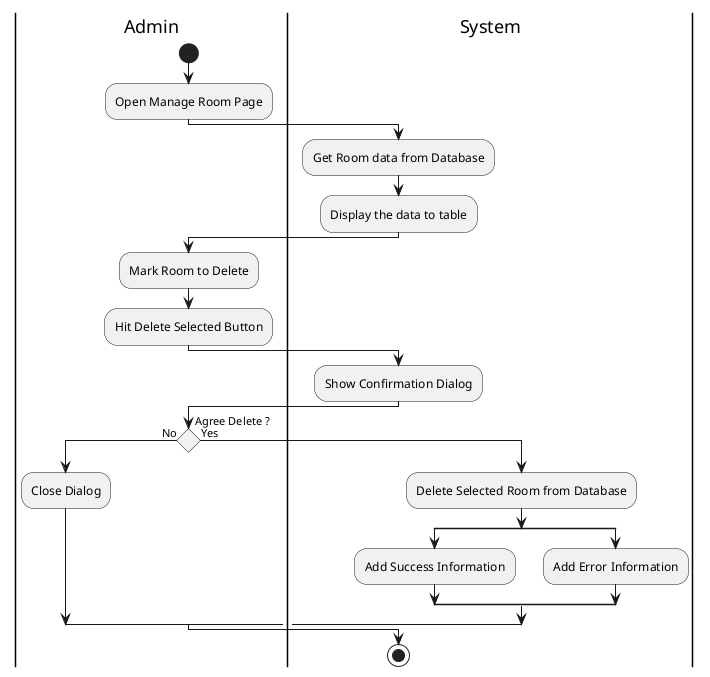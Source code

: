 @startuml DeleteRoom

skinparam ConditionEndStyle hline
skinparam conditionStyle diamond
skinparam Monochrome true
skinparam Shadowing false

|Admin|
start
:Open Manage Room Page;

|System|
:Get Room data from Database;
:Display the data to table;

|Admin|
:Mark Room to Delete;
:Hit Delete Selected Button;

|System|
:Show Confirmation Dialog;

|Admin|
if (Agree Delete ?) then (No)
    :Close Dialog;
else (Yes)
    |System|
    :Delete Selected Room from Database;
    split
        :Add Success Information;
    split again
        :Add Error Information;
    end split
endif
stop

@enduml